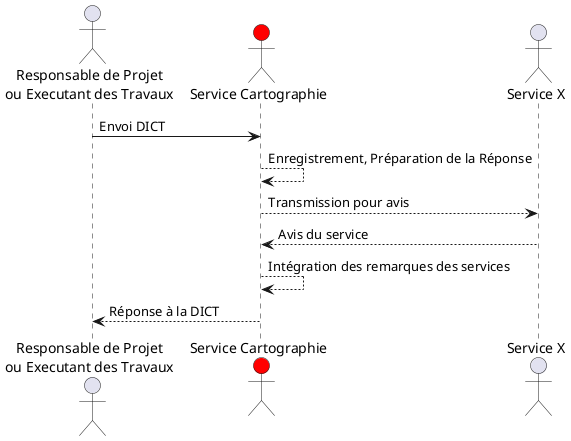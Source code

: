 @startuml
actor "Responsable de Projet\nou Executant des Travaux"
actor "Service Cartographie" #red
actor "Service X"

"Responsable de Projet\nou Executant des Travaux" -> "Service Cartographie": Envoi DICT
"Service Cartographie" --> "Service Cartographie": Enregistrement, Préparation de la Réponse
"Service Cartographie" --> "Service X": Transmission pour avis
"Service Cartographie" <-- "Service X": Avis du service
"Service Cartographie" --> "Service Cartographie": Intégration des remarques des services
"Responsable de Projet\nou Executant des Travaux" <-- "Service Cartographie": Réponse à la DICT
@enduml
